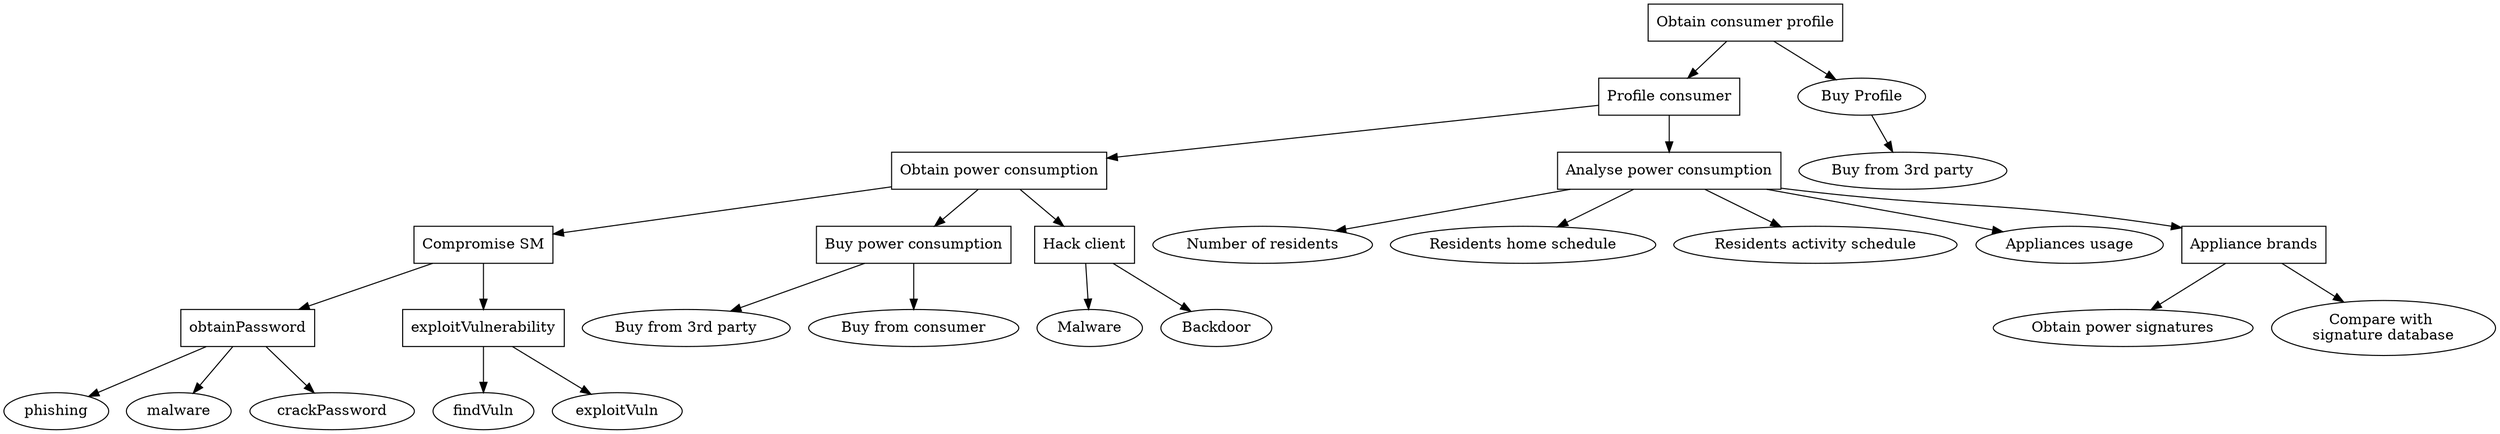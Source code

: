 digraph G{
	node [style=filled fillcolor=white]

	root[label="Obtain consumer profile",shape=OR];	

	root -> profile;
	buyProfile[label="Buy Profile"];
	root -> buyProfile;

	buy_third_party2[label="Buy from 3rd party"];
	buyProfile ->  buy_third_party2;

	profile[label="Profile consumer",shape=AND];

	obtain_information[label="Obtain power consumption",shape=OR];
	analyse_power_consumption[label="Analyse power consumption",shape=OR];

	compromise_sm[label="Compromise SM",shape=OR];
		compromise_sm -> obtainPassword;
		compromise_sm -> exploitVulnerability;

		obtainPassword[shape=OR];
		obtainPassword -> phishing;
		malware2[label="malware"];
		obtainPassword -> malware2;
		obtainPassword -> crackPassword;

		exploitVulnerability[shape=AND];
		exploitVulnerability -> findVuln;
		exploitVulnerability -> exploitVuln;

	buy_information[label="Buy power consumption",shape=OR]
	hack_client[label="Hack client",shape=OR];
	residents[label="Number of residents"];
	home[label="Residents home schedule"];
	activity_residents[label="Residents activity schedule"];
	when_appl[label="Appliances usage"];
	what_appl[label="Appliance brands",shape=AND];

	buy_third_party[label="Buy from 3rd party"];
	buy_from_consumer[label="Buy from consumer"];
	
	malware[label="Malware"];
	backdoor[label="Backdoor"];
	power_signatures[label="Obtain power signatures"];
	power_compare[label="Compare with \nsignature database"]
	

	profile -> obtain_information, analyse_power_consumption;
	obtain_information -> compromise_sm, buy_information, hack_client;
	analyse_power_consumption ->  residents, activity_residents, home, when_appl, what_appl;
	buy_information -> buy_third_party, buy_from_consumer;
	hack_client -> malware, backdoor;

	what_appl -> power_signatures, power_compare;
	
	}